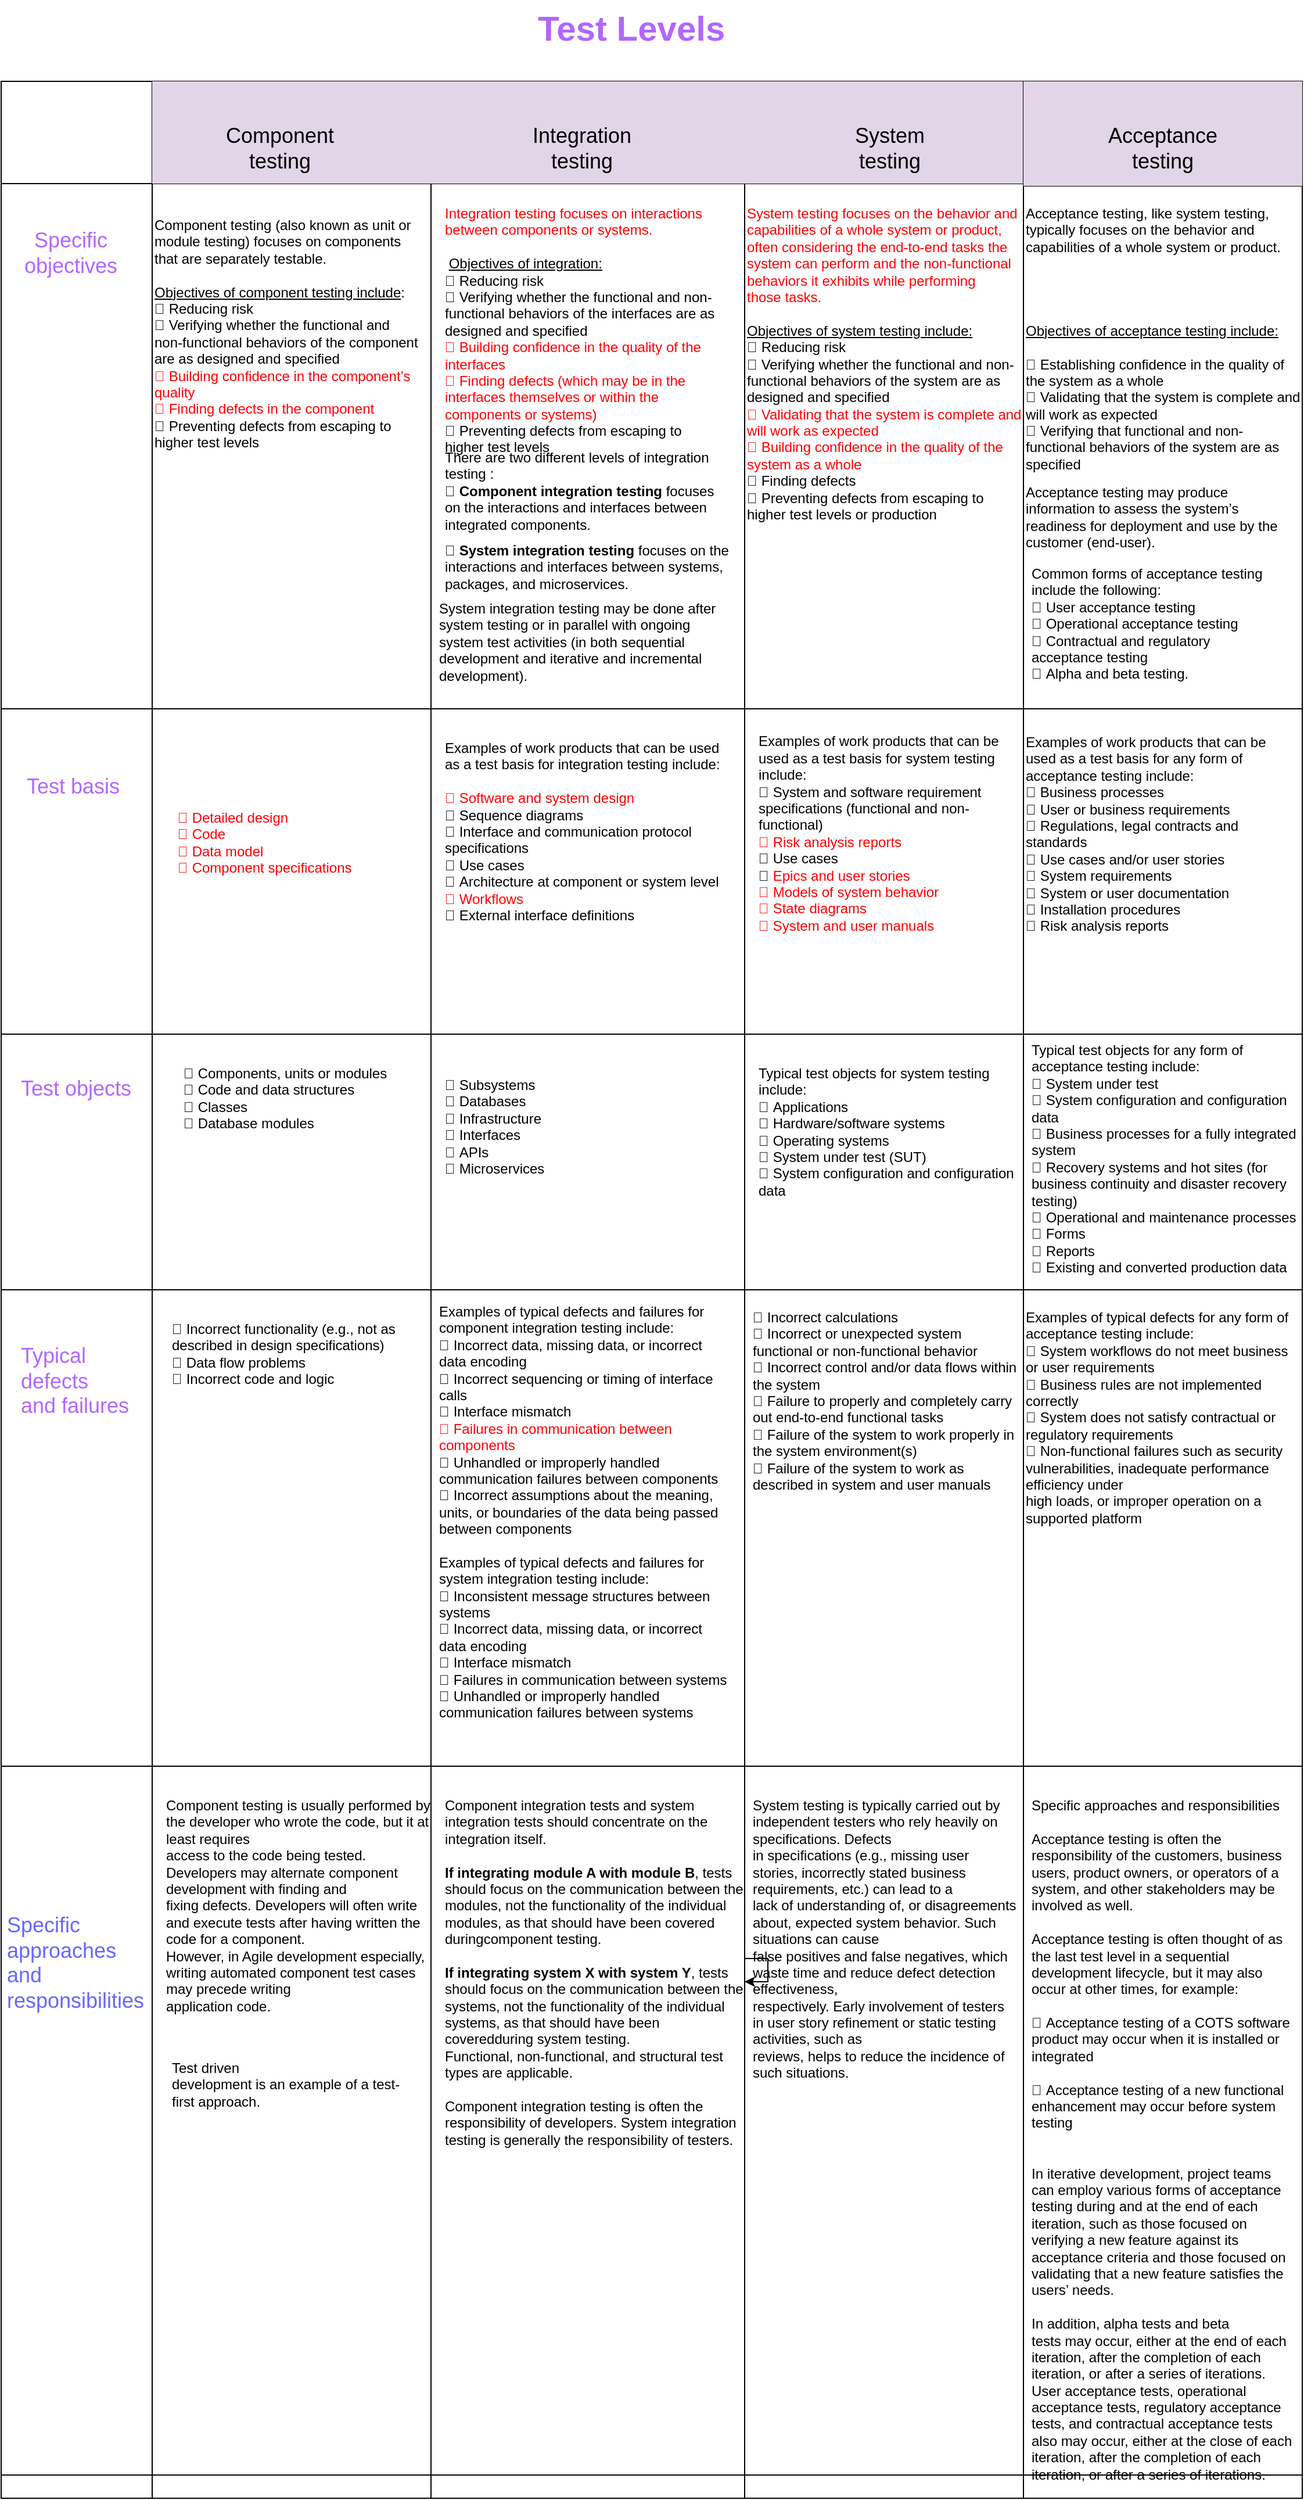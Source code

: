 <mxfile version="14.9.6" type="device" pages="2"><diagram id="35iiJuqLm_Dt63ZstnfK" name="Page-2"><mxGraphModel dx="1704" dy="988" grid="1" gridSize="10" guides="1" tooltips="1" connect="1" arrows="1" fold="1" page="1" pageScale="1" pageWidth="1169" pageHeight="827" math="0" shadow="0"><root><mxCell id="JgYvCXjLMbcqX05QbND9-0"/><mxCell id="JgYvCXjLMbcqX05QbND9-1" parent="JgYvCXjLMbcqX05QbND9-0"/><mxCell id="JgYvCXjLMbcqX05QbND9-89" value="" style="shape=table;startSize=0;container=1;collapsible=0;childLayout=tableLayout;" parent="JgYvCXjLMbcqX05QbND9-1" vertex="1"><mxGeometry x="40" y="120" width="880" height="2080" as="geometry"/></mxCell><mxCell id="JgYvCXjLMbcqX05QbND9-90" value="" style="shape=partialRectangle;collapsible=0;dropTarget=0;pointerEvents=0;fillColor=none;top=0;left=0;bottom=0;right=0;points=[[0,0.5],[1,0.5]];portConstraint=eastwest;" parent="JgYvCXjLMbcqX05QbND9-89" vertex="1"><mxGeometry width="880" height="88" as="geometry"/></mxCell><mxCell id="JgYvCXjLMbcqX05QbND9-91" value="" style="shape=partialRectangle;html=1;whiteSpace=wrap;connectable=0;overflow=hidden;fillColor=none;top=0;left=0;bottom=0;right=0;pointerEvents=1;" parent="JgYvCXjLMbcqX05QbND9-90" vertex="1"><mxGeometry width="130" height="88" as="geometry"/></mxCell><mxCell id="JgYvCXjLMbcqX05QbND9-92" value="" style="shape=partialRectangle;html=1;whiteSpace=wrap;connectable=0;overflow=hidden;fillColor=#e1d5e7;top=0;left=0;bottom=0;right=0;pointerEvents=1;" parent="JgYvCXjLMbcqX05QbND9-90" vertex="1"><mxGeometry x="130" width="240" height="88" as="geometry"/></mxCell><mxCell id="JgYvCXjLMbcqX05QbND9-93" value="" style="shape=partialRectangle;html=1;whiteSpace=wrap;connectable=0;overflow=hidden;fillColor=#e1d5e7;top=0;left=0;bottom=0;right=0;pointerEvents=1;strokeColor=#9673a6;" parent="JgYvCXjLMbcqX05QbND9-90" vertex="1"><mxGeometry x="370" width="270" height="88" as="geometry"/></mxCell><mxCell id="JgYvCXjLMbcqX05QbND9-94" value="" style="shape=partialRectangle;html=1;whiteSpace=wrap;connectable=0;overflow=hidden;fillColor=#e1d5e7;top=0;left=0;bottom=0;right=0;pointerEvents=1;strokeColor=#9673a6;" parent="JgYvCXjLMbcqX05QbND9-90" vertex="1"><mxGeometry x="640" width="240" height="88" as="geometry"/></mxCell><mxCell id="JgYvCXjLMbcqX05QbND9-95" value="" style="shape=partialRectangle;collapsible=0;dropTarget=0;pointerEvents=0;fillColor=none;top=0;left=0;bottom=0;right=0;points=[[0,0.5],[1,0.5]];portConstraint=eastwest;" parent="JgYvCXjLMbcqX05QbND9-89" vertex="1"><mxGeometry y="88" width="880" height="452" as="geometry"/></mxCell><mxCell id="JgYvCXjLMbcqX05QbND9-96" value="" style="shape=partialRectangle;html=1;whiteSpace=wrap;connectable=0;overflow=hidden;fillColor=none;top=0;left=0;bottom=0;right=0;pointerEvents=1;" parent="JgYvCXjLMbcqX05QbND9-95" vertex="1"><mxGeometry width="130" height="452" as="geometry"/></mxCell><mxCell id="JgYvCXjLMbcqX05QbND9-97" value="" style="shape=partialRectangle;html=1;whiteSpace=wrap;connectable=0;overflow=hidden;fillColor=none;top=0;left=0;bottom=0;right=0;pointerEvents=1;" parent="JgYvCXjLMbcqX05QbND9-95" vertex="1"><mxGeometry x="130" width="240" height="452" as="geometry"/></mxCell><mxCell id="JgYvCXjLMbcqX05QbND9-98" value="" style="shape=partialRectangle;html=1;whiteSpace=wrap;connectable=0;overflow=hidden;fillColor=none;top=0;left=0;bottom=0;right=0;pointerEvents=1;" parent="JgYvCXjLMbcqX05QbND9-95" vertex="1"><mxGeometry x="370" width="270" height="452" as="geometry"/></mxCell><mxCell id="JgYvCXjLMbcqX05QbND9-99" value="" style="shape=partialRectangle;html=1;whiteSpace=wrap;connectable=0;overflow=hidden;fillColor=none;top=0;left=0;bottom=0;right=0;pointerEvents=1;" parent="JgYvCXjLMbcqX05QbND9-95" vertex="1"><mxGeometry x="640" width="240" height="452" as="geometry"/></mxCell><mxCell id="JgYvCXjLMbcqX05QbND9-100" value="" style="shape=partialRectangle;collapsible=0;dropTarget=0;pointerEvents=0;fillColor=none;top=0;left=0;bottom=0;right=0;points=[[0,0.5],[1,0.5]];portConstraint=eastwest;" parent="JgYvCXjLMbcqX05QbND9-89" vertex="1"><mxGeometry y="540" width="880" height="280" as="geometry"/></mxCell><mxCell id="JgYvCXjLMbcqX05QbND9-101" value="" style="shape=partialRectangle;html=1;whiteSpace=wrap;connectable=0;overflow=hidden;fillColor=none;top=0;left=0;bottom=0;right=0;pointerEvents=1;" parent="JgYvCXjLMbcqX05QbND9-100" vertex="1"><mxGeometry width="130" height="280" as="geometry"/></mxCell><mxCell id="JgYvCXjLMbcqX05QbND9-102" value="" style="shape=partialRectangle;html=1;whiteSpace=wrap;connectable=0;overflow=hidden;fillColor=none;top=0;left=0;bottom=0;right=0;pointerEvents=1;" parent="JgYvCXjLMbcqX05QbND9-100" vertex="1"><mxGeometry x="130" width="240" height="280" as="geometry"/></mxCell><mxCell id="JgYvCXjLMbcqX05QbND9-103" value="" style="shape=partialRectangle;html=1;whiteSpace=wrap;connectable=0;overflow=hidden;fillColor=none;top=0;left=0;bottom=0;right=0;pointerEvents=1;" parent="JgYvCXjLMbcqX05QbND9-100" vertex="1"><mxGeometry x="370" width="270" height="280" as="geometry"/></mxCell><mxCell id="JgYvCXjLMbcqX05QbND9-104" value="" style="shape=partialRectangle;html=1;whiteSpace=wrap;connectable=0;overflow=hidden;fillColor=none;top=0;left=0;bottom=0;right=0;pointerEvents=1;" parent="JgYvCXjLMbcqX05QbND9-100" vertex="1"><mxGeometry x="640" width="240" height="280" as="geometry"/></mxCell><mxCell id="JgYvCXjLMbcqX05QbND9-105" value="" style="shape=partialRectangle;collapsible=0;dropTarget=0;pointerEvents=0;fillColor=none;top=0;left=0;bottom=0;right=0;points=[[0,0.5],[1,0.5]];portConstraint=eastwest;" parent="JgYvCXjLMbcqX05QbND9-89" vertex="1"><mxGeometry y="820" width="880" height="220" as="geometry"/></mxCell><mxCell id="JgYvCXjLMbcqX05QbND9-106" value="" style="shape=partialRectangle;html=1;whiteSpace=wrap;connectable=0;overflow=hidden;fillColor=none;top=0;left=0;bottom=0;right=0;pointerEvents=1;" parent="JgYvCXjLMbcqX05QbND9-105" vertex="1"><mxGeometry width="130" height="220" as="geometry"/></mxCell><mxCell id="JgYvCXjLMbcqX05QbND9-107" value="" style="shape=partialRectangle;html=1;whiteSpace=wrap;connectable=0;overflow=hidden;fillColor=none;top=0;left=0;bottom=0;right=0;pointerEvents=1;" parent="JgYvCXjLMbcqX05QbND9-105" vertex="1"><mxGeometry x="130" width="240" height="220" as="geometry"/></mxCell><mxCell id="JgYvCXjLMbcqX05QbND9-108" value="" style="shape=partialRectangle;html=1;whiteSpace=wrap;connectable=0;overflow=hidden;fillColor=none;top=0;left=0;bottom=0;right=0;pointerEvents=1;" parent="JgYvCXjLMbcqX05QbND9-105" vertex="1"><mxGeometry x="370" width="270" height="220" as="geometry"/></mxCell><mxCell id="JgYvCXjLMbcqX05QbND9-109" value="" style="shape=partialRectangle;html=1;whiteSpace=wrap;connectable=0;overflow=hidden;fillColor=none;top=0;left=0;bottom=0;right=0;pointerEvents=1;" parent="JgYvCXjLMbcqX05QbND9-105" vertex="1"><mxGeometry x="640" width="240" height="220" as="geometry"/></mxCell><mxCell id="JgYvCXjLMbcqX05QbND9-110" value="" style="shape=partialRectangle;collapsible=0;dropTarget=0;pointerEvents=0;fillColor=none;top=0;left=0;bottom=0;right=0;points=[[0,0.5],[1,0.5]];portConstraint=eastwest;" parent="JgYvCXjLMbcqX05QbND9-89" vertex="1"><mxGeometry y="1040" width="880" height="410" as="geometry"/></mxCell><mxCell id="JgYvCXjLMbcqX05QbND9-111" value="" style="shape=partialRectangle;html=1;whiteSpace=wrap;connectable=0;overflow=hidden;fillColor=none;top=0;left=0;bottom=0;right=0;pointerEvents=1;" parent="JgYvCXjLMbcqX05QbND9-110" vertex="1"><mxGeometry width="130" height="410" as="geometry"/></mxCell><mxCell id="JgYvCXjLMbcqX05QbND9-112" value="" style="shape=partialRectangle;html=1;whiteSpace=wrap;connectable=0;overflow=hidden;fillColor=none;top=0;left=0;bottom=0;right=0;pointerEvents=1;" parent="JgYvCXjLMbcqX05QbND9-110" vertex="1"><mxGeometry x="130" width="240" height="410" as="geometry"/></mxCell><mxCell id="JgYvCXjLMbcqX05QbND9-113" value="" style="shape=partialRectangle;html=1;whiteSpace=wrap;connectable=0;overflow=hidden;fillColor=none;top=0;left=0;bottom=0;right=0;pointerEvents=1;" parent="JgYvCXjLMbcqX05QbND9-110" vertex="1"><mxGeometry x="370" width="270" height="410" as="geometry"/></mxCell><mxCell id="JgYvCXjLMbcqX05QbND9-114" value="" style="shape=partialRectangle;html=1;whiteSpace=wrap;connectable=0;overflow=hidden;fillColor=none;top=0;left=0;bottom=0;right=0;pointerEvents=1;" parent="JgYvCXjLMbcqX05QbND9-110" vertex="1"><mxGeometry x="640" width="240" height="410" as="geometry"/></mxCell><mxCell id="JgYvCXjLMbcqX05QbND9-115" value="" style="shape=partialRectangle;collapsible=0;dropTarget=0;pointerEvents=0;fillColor=none;top=0;left=0;bottom=0;right=0;points=[[0,0.5],[1,0.5]];portConstraint=eastwest;" parent="JgYvCXjLMbcqX05QbND9-89" vertex="1"><mxGeometry y="1450" width="880" height="610" as="geometry"/></mxCell><mxCell id="JgYvCXjLMbcqX05QbND9-116" value="" style="shape=partialRectangle;html=1;whiteSpace=wrap;connectable=0;overflow=hidden;fillColor=none;top=0;left=0;bottom=0;right=0;pointerEvents=1;" parent="JgYvCXjLMbcqX05QbND9-115" vertex="1"><mxGeometry width="130" height="610" as="geometry"/></mxCell><mxCell id="JgYvCXjLMbcqX05QbND9-117" value="" style="shape=partialRectangle;html=1;whiteSpace=wrap;connectable=0;overflow=hidden;fillColor=none;top=0;left=0;bottom=0;right=0;pointerEvents=1;" parent="JgYvCXjLMbcqX05QbND9-115" vertex="1"><mxGeometry x="130" width="240" height="610" as="geometry"/></mxCell><mxCell id="JgYvCXjLMbcqX05QbND9-118" value="" style="shape=partialRectangle;html=1;whiteSpace=wrap;connectable=0;overflow=hidden;fillColor=none;top=0;left=0;bottom=0;right=0;pointerEvents=1;" parent="JgYvCXjLMbcqX05QbND9-115" vertex="1"><mxGeometry x="370" width="270" height="610" as="geometry"/></mxCell><mxCell id="JgYvCXjLMbcqX05QbND9-119" value="" style="shape=partialRectangle;html=1;whiteSpace=wrap;connectable=0;overflow=hidden;fillColor=none;top=0;left=0;bottom=0;right=0;pointerEvents=1;" parent="JgYvCXjLMbcqX05QbND9-115" vertex="1"><mxGeometry x="640" width="240" height="610" as="geometry"/></mxCell><mxCell id="JgYvCXjLMbcqX05QbND9-125" value="" style="shape=partialRectangle;collapsible=0;dropTarget=0;pointerEvents=0;fillColor=none;top=0;left=0;bottom=0;right=0;points=[[0,0.5],[1,0.5]];portConstraint=eastwest;" parent="JgYvCXjLMbcqX05QbND9-89" vertex="1"><mxGeometry y="2060" width="880" height="20" as="geometry"/></mxCell><mxCell id="JgYvCXjLMbcqX05QbND9-126" value="" style="shape=partialRectangle;html=1;whiteSpace=wrap;connectable=0;overflow=hidden;fillColor=none;top=0;left=0;bottom=0;right=0;pointerEvents=1;" parent="JgYvCXjLMbcqX05QbND9-125" vertex="1"><mxGeometry width="130" height="20" as="geometry"/></mxCell><mxCell id="JgYvCXjLMbcqX05QbND9-127" value="" style="shape=partialRectangle;html=1;whiteSpace=wrap;connectable=0;overflow=hidden;fillColor=none;top=0;left=0;bottom=0;right=0;pointerEvents=1;" parent="JgYvCXjLMbcqX05QbND9-125" vertex="1"><mxGeometry x="130" width="240" height="20" as="geometry"/></mxCell><mxCell id="JgYvCXjLMbcqX05QbND9-128" value="" style="shape=partialRectangle;html=1;whiteSpace=wrap;connectable=0;overflow=hidden;fillColor=none;top=0;left=0;bottom=0;right=0;pointerEvents=1;" parent="JgYvCXjLMbcqX05QbND9-125" vertex="1"><mxGeometry x="370" width="270" height="20" as="geometry"/></mxCell><mxCell id="JgYvCXjLMbcqX05QbND9-129" value="" style="shape=partialRectangle;html=1;whiteSpace=wrap;connectable=0;overflow=hidden;fillColor=none;top=0;left=0;bottom=0;right=0;pointerEvents=1;" parent="JgYvCXjLMbcqX05QbND9-125" vertex="1"><mxGeometry x="640" width="240" height="20" as="geometry"/></mxCell><mxCell id="JgYvCXjLMbcqX05QbND9-130" value="Component testing" style="text;whiteSpace=wrap;html=1;align=center;fontSize=18;" parent="JgYvCXjLMbcqX05QbND9-1" vertex="1"><mxGeometry x="215" y="150" width="130" height="30" as="geometry"/></mxCell><mxCell id="JgYvCXjLMbcqX05QbND9-132" value="Specific objectives" style="text;whiteSpace=wrap;html=1;align=center;fontColor=#B266FF;fontSize=18;" parent="JgYvCXjLMbcqX05QbND9-1" vertex="1"><mxGeometry x="40" y="240" width="120" height="30" as="geometry"/></mxCell><mxCell id="JgYvCXjLMbcqX05QbND9-154" value="" style="shape=table;startSize=0;container=1;collapsible=0;childLayout=tableLayout;" parent="JgYvCXjLMbcqX05QbND9-1" vertex="1"><mxGeometry x="920" y="120" width="240" height="2080" as="geometry"/></mxCell><mxCell id="JgYvCXjLMbcqX05QbND9-155" value="" style="shape=partialRectangle;collapsible=0;dropTarget=0;pointerEvents=0;fillColor=none;top=0;left=0;bottom=0;right=0;points=[[0,0.5],[1,0.5]];portConstraint=eastwest;" parent="JgYvCXjLMbcqX05QbND9-154" vertex="1"><mxGeometry width="240" height="90" as="geometry"/></mxCell><mxCell id="JgYvCXjLMbcqX05QbND9-156" value="" style="shape=partialRectangle;html=1;whiteSpace=wrap;connectable=0;overflow=hidden;fillColor=#e1d5e7;top=0;left=0;bottom=0;right=0;pointerEvents=1;strokeColor=#9673a6;" parent="JgYvCXjLMbcqX05QbND9-155" vertex="1"><mxGeometry width="240" height="90" as="geometry"/></mxCell><mxCell id="JgYvCXjLMbcqX05QbND9-157" value="" style="shape=partialRectangle;collapsible=0;dropTarget=0;pointerEvents=0;fillColor=none;top=0;left=0;bottom=0;right=0;points=[[0,0.5],[1,0.5]];portConstraint=eastwest;" parent="JgYvCXjLMbcqX05QbND9-154" vertex="1"><mxGeometry y="90" width="240" height="450" as="geometry"/></mxCell><mxCell id="JgYvCXjLMbcqX05QbND9-158" value="" style="shape=partialRectangle;html=1;whiteSpace=wrap;connectable=0;overflow=hidden;fillColor=none;top=0;left=0;bottom=0;right=0;pointerEvents=1;" parent="JgYvCXjLMbcqX05QbND9-157" vertex="1"><mxGeometry width="240" height="450" as="geometry"/></mxCell><mxCell id="JgYvCXjLMbcqX05QbND9-159" value="" style="shape=partialRectangle;collapsible=0;dropTarget=0;pointerEvents=0;fillColor=none;top=0;left=0;bottom=0;right=0;points=[[0,0.5],[1,0.5]];portConstraint=eastwest;" parent="JgYvCXjLMbcqX05QbND9-154" vertex="1"><mxGeometry y="540" width="240" height="280" as="geometry"/></mxCell><mxCell id="JgYvCXjLMbcqX05QbND9-160" value="" style="shape=partialRectangle;html=1;whiteSpace=wrap;connectable=0;overflow=hidden;fillColor=none;top=0;left=0;bottom=0;right=0;pointerEvents=1;" parent="JgYvCXjLMbcqX05QbND9-159" vertex="1"><mxGeometry width="240" height="280" as="geometry"/></mxCell><mxCell id="JgYvCXjLMbcqX05QbND9-161" value="" style="shape=partialRectangle;collapsible=0;dropTarget=0;pointerEvents=0;fillColor=none;top=0;left=0;bottom=0;right=0;points=[[0,0.5],[1,0.5]];portConstraint=eastwest;" parent="JgYvCXjLMbcqX05QbND9-154" vertex="1"><mxGeometry y="820" width="240" height="220" as="geometry"/></mxCell><mxCell id="JgYvCXjLMbcqX05QbND9-162" value="" style="shape=partialRectangle;html=1;whiteSpace=wrap;connectable=0;overflow=hidden;fillColor=none;top=0;left=0;bottom=0;right=0;pointerEvents=1;" parent="JgYvCXjLMbcqX05QbND9-161" vertex="1"><mxGeometry width="240" height="220" as="geometry"/></mxCell><mxCell id="JgYvCXjLMbcqX05QbND9-163" value="" style="shape=partialRectangle;collapsible=0;dropTarget=0;pointerEvents=0;fillColor=none;top=0;left=0;bottom=0;right=0;points=[[0,0.5],[1,0.5]];portConstraint=eastwest;" parent="JgYvCXjLMbcqX05QbND9-154" vertex="1"><mxGeometry y="1040" width="240" height="410" as="geometry"/></mxCell><mxCell id="JgYvCXjLMbcqX05QbND9-164" value="" style="shape=partialRectangle;html=1;whiteSpace=wrap;connectable=0;overflow=hidden;fillColor=none;top=0;left=0;bottom=0;right=0;pointerEvents=1;" parent="JgYvCXjLMbcqX05QbND9-163" vertex="1"><mxGeometry width="240" height="410" as="geometry"/></mxCell><mxCell id="JgYvCXjLMbcqX05QbND9-165" value="" style="shape=partialRectangle;collapsible=0;dropTarget=0;pointerEvents=0;fillColor=none;top=0;left=0;bottom=0;right=0;points=[[0,0.5],[1,0.5]];portConstraint=eastwest;" parent="JgYvCXjLMbcqX05QbND9-154" vertex="1"><mxGeometry y="1450" width="240" height="610" as="geometry"/></mxCell><mxCell id="JgYvCXjLMbcqX05QbND9-166" value="" style="shape=partialRectangle;html=1;whiteSpace=wrap;connectable=0;overflow=hidden;fillColor=none;top=0;left=0;bottom=0;right=0;pointerEvents=1;" parent="JgYvCXjLMbcqX05QbND9-165" vertex="1"><mxGeometry width="240" height="610" as="geometry"/></mxCell><mxCell id="JgYvCXjLMbcqX05QbND9-167" value="" style="shape=partialRectangle;collapsible=0;dropTarget=0;pointerEvents=0;fillColor=none;top=0;left=0;bottom=0;right=0;points=[[0,0.5],[1,0.5]];portConstraint=eastwest;" parent="JgYvCXjLMbcqX05QbND9-154" vertex="1"><mxGeometry y="2060" width="240" height="20" as="geometry"/></mxCell><mxCell id="JgYvCXjLMbcqX05QbND9-168" value="" style="shape=partialRectangle;html=1;whiteSpace=wrap;connectable=0;overflow=hidden;fillColor=none;top=0;left=0;bottom=0;right=0;pointerEvents=1;" parent="JgYvCXjLMbcqX05QbND9-167" vertex="1"><mxGeometry width="240" height="20" as="geometry"/></mxCell><mxCell id="JgYvCXjLMbcqX05QbND9-171" value="&lt;font style=&quot;font-size: 18px&quot;&gt;Integration testing&lt;/font&gt;" style="text;whiteSpace=wrap;html=1;align=center;" parent="JgYvCXjLMbcqX05QbND9-1" vertex="1"><mxGeometry x="480" y="150" width="120" height="30" as="geometry"/></mxCell><mxCell id="JgYvCXjLMbcqX05QbND9-172" value="&lt;font style=&quot;font-size: 18px&quot;&gt;System testing&lt;/font&gt;" style="text;whiteSpace=wrap;html=1;align=center;" parent="JgYvCXjLMbcqX05QbND9-1" vertex="1"><mxGeometry x="755" y="150" width="100" height="30" as="geometry"/></mxCell><mxCell id="JgYvCXjLMbcqX05QbND9-173" value="&lt;font style=&quot;font-size: 18px&quot;&gt;Acceptance testing&lt;/font&gt;" style="text;whiteSpace=wrap;html=1;align=center;" parent="JgYvCXjLMbcqX05QbND9-1" vertex="1"><mxGeometry x="975" y="150" width="130" height="30" as="geometry"/></mxCell><mxCell id="JgYvCXjLMbcqX05QbND9-174" value="Component testing (also known as unit or module testing) focuses on components that are separately testable. &lt;br&gt;&lt;br&gt;&lt;u&gt;Objectives of component testing include&lt;/u&gt;:&lt;br&gt; Reducing risk&lt;br&gt; Verifying whether the functional and non-functional behaviors of the component are as designed and specified&lt;br&gt;&lt;font color=&quot;#ff0000&quot;&gt; Building confidence in the component’s quality&lt;/font&gt;&lt;br&gt;&lt;font color=&quot;#ff0000&quot;&gt; Finding defects in the component&lt;/font&gt;&lt;br&gt; Preventing defects from escaping to higher test levels" style="text;whiteSpace=wrap;html=1;" parent="JgYvCXjLMbcqX05QbND9-1" vertex="1"><mxGeometry x="170" y="230" width="230" height="220" as="geometry"/></mxCell><mxCell id="JgYvCXjLMbcqX05QbND9-175" value="&lt;font style=&quot;font-size: 18px&quot;&gt;Test basis&lt;/font&gt;" style="text;whiteSpace=wrap;html=1;fontSize=17;fontColor=#B266FF;" parent="JgYvCXjLMbcqX05QbND9-1" vertex="1"><mxGeometry x="60" y="710" width="90" height="30" as="geometry"/></mxCell><mxCell id="JgYvCXjLMbcqX05QbND9-176" value=" Detailed design&lt;br&gt; Code&lt;br&gt; Data model&lt;br&gt; Component specifications" style="text;whiteSpace=wrap;html=1;fontColor=#FF0000;" parent="JgYvCXjLMbcqX05QbND9-1" vertex="1"><mxGeometry x="190" y="740" width="180" height="70" as="geometry"/></mxCell><mxCell id="JgYvCXjLMbcqX05QbND9-177" value="&lt;font style=&quot;font-size: 18px&quot; color=&quot;#b266ff&quot;&gt;Test objects&lt;/font&gt;" style="text;whiteSpace=wrap;html=1;" parent="JgYvCXjLMbcqX05QbND9-1" vertex="1"><mxGeometry x="55" y="970" width="105" height="50" as="geometry"/></mxCell><mxCell id="JgYvCXjLMbcqX05QbND9-178" value=" Components, units or modules&#13;&#10; Code and data structures&#13;&#10; Classes&#13;&#10; Database modules" style="text;whiteSpace=wrap;html=1;" parent="JgYvCXjLMbcqX05QbND9-1" vertex="1"><mxGeometry x="195" y="960" width="200" height="70" as="geometry"/></mxCell><mxCell id="JgYvCXjLMbcqX05QbND9-179" value="&lt;font style=&quot;font-size: 18px&quot; color=&quot;#b266ff&quot;&gt;Typical defects &lt;br&gt;and failures&lt;/font&gt;" style="text;whiteSpace=wrap;html=1;" parent="JgYvCXjLMbcqX05QbND9-1" vertex="1"><mxGeometry x="55" y="1200" width="105" height="30" as="geometry"/></mxCell><mxCell id="JgYvCXjLMbcqX05QbND9-180" value=" Incorrect functionality (e.g., not as described in design specifications)&#13;&#10; Data flow problems&#13;&#10; Incorrect code and logic" style="text;whiteSpace=wrap;html=1;" parent="JgYvCXjLMbcqX05QbND9-1" vertex="1"><mxGeometry x="185" y="1180" width="200" height="45" as="geometry"/></mxCell><mxCell id="0f5Fs_QB0o6v1_99gbHy-0" value="&lt;font style=&quot;font-size: 18px&quot;&gt;Specific approaches and responsibilities&lt;/font&gt;" style="text;whiteSpace=wrap;html=1;fontColor=#6666FF;" parent="JgYvCXjLMbcqX05QbND9-1" vertex="1"><mxGeometry x="42.5" y="1690" width="130" height="100" as="geometry"/></mxCell><mxCell id="0f5Fs_QB0o6v1_99gbHy-1" value="Component testing is usually performed by the developer who wrote the code, but it at least requires&#13;&#10;access to the code being tested. Developers may alternate component development with finding and&#13;&#10;fixing defects. Developers will often write and execute tests after having written the code for a component.&#13;&#10;However, in Agile development especially, writing automated component test cases may precede writing&#13;&#10;application code." style="text;whiteSpace=wrap;html=1;" parent="JgYvCXjLMbcqX05QbND9-1" vertex="1"><mxGeometry x="180" y="1590" width="230" height="240" as="geometry"/></mxCell><mxCell id="0f5Fs_QB0o6v1_99gbHy-2" value="Test driven&#13;&#10;development is an example of a test-first approach." style="text;whiteSpace=wrap;html=1;" parent="JgYvCXjLMbcqX05QbND9-1" vertex="1"><mxGeometry x="185" y="1815.5" width="200" height="140" as="geometry"/></mxCell><mxCell id="l6rad1NMGL6j6GS5L0l8-0" value="&lt;font color=&quot;#ff0000&quot;&gt;Integration testing focuses on interactions between components or systems.&lt;br&gt;&lt;/font&gt;&lt;br&gt;&amp;nbsp;&lt;u&gt;Objectives of integration:&lt;/u&gt;&lt;br&gt; Reducing risk&lt;br&gt; Verifying whether the functional and non-functional behaviors of the interfaces are as designed and specified&lt;br&gt;&lt;font color=&quot;#ff0000&quot;&gt; Building confidence in the quality of the interfaces&lt;/font&gt;&lt;br&gt;&lt;font color=&quot;#ff0000&quot;&gt; Finding defects (which may be in the interfaces themselves or within the components or systems)&lt;/font&gt;&lt;br&gt; Preventing defects from escaping to higher test levels" style="text;whiteSpace=wrap;html=1;" vertex="1" parent="JgYvCXjLMbcqX05QbND9-1"><mxGeometry x="420" y="220" width="240" height="230" as="geometry"/></mxCell><mxCell id="l6rad1NMGL6j6GS5L0l8-3" value="There are two different levels of integration testing :&lt;br&gt; &lt;b&gt;Component integration testing&lt;/b&gt; focuses on the interactions and interfaces between integrated components." style="text;whiteSpace=wrap;html=1;" vertex="1" parent="JgYvCXjLMbcqX05QbND9-1"><mxGeometry x="420" y="430" width="240" height="220" as="geometry"/></mxCell><mxCell id="l6rad1NMGL6j6GS5L0l8-4" value=" &lt;b&gt;System integration testing&lt;/b&gt; focuses on the interactions and interfaces between systems,&lt;br&gt;packages, and microservices." style="text;whiteSpace=wrap;html=1;" vertex="1" parent="JgYvCXjLMbcqX05QbND9-1"><mxGeometry x="420" y="510" width="250" height="56.5" as="geometry"/></mxCell><mxCell id="l6rad1NMGL6j6GS5L0l8-10" value="System integration testing may be done after system testing or in parallel with ongoing system test activities (in both sequential development and iterative and incremental development)." style="text;whiteSpace=wrap;html=1;" vertex="1" parent="JgYvCXjLMbcqX05QbND9-1"><mxGeometry x="415" y="560" width="250" height="60" as="geometry"/></mxCell><mxCell id="l6rad1NMGL6j6GS5L0l8-12" value="Examples of work products that can be used as a test basis for integration testing include:&lt;br&gt;&lt;br&gt;&lt;font color=&quot;#ff0000&quot;&gt; Software and system design&lt;/font&gt;&lt;br&gt; Sequence diagrams&lt;br&gt; Interface and communication protocol specifications&lt;br&gt; Use cases&lt;br&gt; Architecture at component or system level&lt;br&gt;&lt;font color=&quot;#ff0000&quot;&gt; Workflows&lt;/font&gt;&lt;br&gt; External interface definitions" style="text;whiteSpace=wrap;html=1;" vertex="1" parent="JgYvCXjLMbcqX05QbND9-1"><mxGeometry x="420" y="680" width="250" height="150" as="geometry"/></mxCell><mxCell id="l6rad1NMGL6j6GS5L0l8-14" value=" Subsystems&#13;&#10; Databases&#13;&#10; Infrastructure&#13;&#10; Interfaces&#13;&#10; APIs&#13;&#10; Microservices" style="text;whiteSpace=wrap;html=1;" vertex="1" parent="JgYvCXjLMbcqX05QbND9-1"><mxGeometry x="420" y="970" width="110" height="100" as="geometry"/></mxCell><mxCell id="l6rad1NMGL6j6GS5L0l8-16" value="Examples of typical defects and failures for component integration testing include:&lt;br&gt; Incorrect data, missing data, or incorrect data encoding&lt;br&gt; Incorrect sequencing or timing of interface calls&lt;br&gt; Interface mismatch&lt;br&gt;&lt;font color=&quot;#ff0000&quot;&gt; Failures in communication between components&lt;/font&gt;&lt;br&gt; Unhandled or improperly handled communication failures between components&lt;br&gt; Incorrect assumptions about the meaning, units, or boundaries of the data being passed between components&lt;br&gt;&lt;br&gt;Examples of typical defects and failures for system integration testing include:&lt;br&gt; Inconsistent message structures between systems&lt;br&gt; Incorrect data, missing data, or incorrect data encoding&lt;br&gt; Interface mismatch&lt;br&gt; Failures in communication between systems&lt;br&gt; Unhandled or improperly handled communication failures between systems" style="text;whiteSpace=wrap;html=1;" vertex="1" parent="JgYvCXjLMbcqX05QbND9-1"><mxGeometry x="415" y="1165" width="250" height="360" as="geometry"/></mxCell><mxCell id="l6rad1NMGL6j6GS5L0l8-17" value="Component integration tests and system integration tests should concentrate on the integration itself. &lt;br&gt;&lt;br&gt;&lt;b&gt;If integrating module A with module B&lt;/b&gt;, tests should focus on the communication between the modules, not the functionality of the individual modules, as that should have been covered duringcomponent testing. &lt;br&gt;&lt;br&gt;&lt;b&gt;If integrating system X with system Y&lt;/b&gt;, tests should focus on the communication between the systems, not the functionality of the individual systems, as that should have been coveredduring system testing. &lt;br&gt;Functional, non-functional, and structural test types are applicable.&lt;br&gt;&lt;br&gt;Component integration testing is often the responsibility of developers. System integration testing is generally the responsibility of testers." style="text;whiteSpace=wrap;html=1;" vertex="1" parent="JgYvCXjLMbcqX05QbND9-1"><mxGeometry x="420" y="1590" width="260" height="311" as="geometry"/></mxCell><mxCell id="l6rad1NMGL6j6GS5L0l8-24" value="&lt;font color=&quot;#ff0000&quot;&gt;System testing focuses on the behavior and capabilities of a whole system or product, often considering the end-to-end tasks the system can perform and the non-functional behaviors it exhibits while performing&lt;br&gt;those tasks.&lt;br&gt;&lt;/font&gt; &lt;br&gt;&lt;u&gt;Objectives of system testing include:&lt;/u&gt;&lt;br&gt; Reducing risk&lt;br&gt; Verifying whether the functional and non-functional behaviors of the system are as designed and specified&lt;br&gt;&lt;font color=&quot;#ff0000&quot;&gt; Validating that the system is complete and will work as expected&lt;/font&gt;&lt;br&gt;&lt;font color=&quot;#ff0000&quot;&gt; Building confidence in the quality of the system as a whole&lt;/font&gt;&lt;br&gt; Finding defects&lt;br&gt; Preventing defects from escaping to higher test levels or production" style="text;whiteSpace=wrap;html=1;" vertex="1" parent="JgYvCXjLMbcqX05QbND9-1"><mxGeometry x="680" y="220" width="240" height="290" as="geometry"/></mxCell><mxCell id="l6rad1NMGL6j6GS5L0l8-25" value="&lt;br&gt;Examples of work products that can be used as a test basis for system testing include:&lt;br&gt; System and software requirement specifications (functional and non-functional)&lt;br&gt;&lt;font color=&quot;#ff0000&quot;&gt; Risk analysis reports&lt;/font&gt;&lt;br&gt; Use cases&lt;br&gt; &lt;font color=&quot;#ff0000&quot;&gt;Epics and user stories&lt;/font&gt;&lt;br&gt;&lt;font color=&quot;#ff0000&quot;&gt; Models of system behavior&lt;br&gt; State diagrams&lt;br&gt; System and user manuals&lt;/font&gt;" style="text;whiteSpace=wrap;html=1;fontColor=#000000;" vertex="1" parent="JgYvCXjLMbcqX05QbND9-1"><mxGeometry x="690" y="660" width="220" height="210" as="geometry"/></mxCell><mxCell id="l6rad1NMGL6j6GS5L0l8-26" value="Typical test objects for system testing include:&#13;&#10; Applications&#13;&#10; Hardware/software systems&#13;&#10; Operating systems&#13;&#10; System under test (SUT)&#13;&#10; System configuration and configuration data" style="text;whiteSpace=wrap;html=1;fontColor=#000000;" vertex="1" parent="JgYvCXjLMbcqX05QbND9-1"><mxGeometry x="690" y="960" width="230" height="100" as="geometry"/></mxCell><mxCell id="l6rad1NMGL6j6GS5L0l8-27" value=" Incorrect calculations&#13;&#10; Incorrect or unexpected system functional or non-functional behavior&#13;&#10; Incorrect control and/or data flows within the system&#13;&#10; Failure to properly and completely carry out end-to-end functional tasks&#13;&#10; Failure of the system to work properly in the system environment(s)&#13;&#10; Failure of the system to work as described in system and user manuals" style="text;whiteSpace=wrap;html=1;fontColor=#000000;" vertex="1" parent="JgYvCXjLMbcqX05QbND9-1"><mxGeometry x="685" y="1170" width="230" height="160" as="geometry"/></mxCell><mxCell id="l6rad1NMGL6j6GS5L0l8-28" value="System testing is typically carried out by independent testers who rely heavily on specifications. Defects&#10;in specifications (e.g., missing user stories, incorrectly stated business requirements, etc.) can lead to a&#10;lack of understanding of, or disagreements about, expected system behavior. Such situations can cause&#10;false positives and false negatives, which waste time and reduce defect detection effectiveness,&#10;respectively. Early involvement of testers in user story refinement or static testing activities, such as&#10;reviews, helps to reduce the incidence of such situations." style="text;whiteSpace=wrap;html=1;fontColor=#000000;align=left;" vertex="1" parent="JgYvCXjLMbcqX05QbND9-1"><mxGeometry x="685" y="1590" width="230" height="160" as="geometry"/></mxCell><mxCell id="NkoCiNo26xWiU6W0vZo2-0" value="Acceptance testing, like system testing, typically focuses on the behavior and capabilities of a whole system or product. &lt;br&gt;&lt;br&gt;&lt;u&gt;&lt;br&gt;&lt;br&gt;&lt;br&gt;Objectives of acceptance testing include:&lt;br&gt;&lt;/u&gt;&lt;br&gt; Establishing confidence in the quality of the system as a whole&lt;br&gt; Validating that the system is complete and will work as expected&lt;br&gt; Verifying that functional and non-functional behaviors of the system are as specified" style="text;whiteSpace=wrap;html=1;fontColor=#000000;" vertex="1" parent="JgYvCXjLMbcqX05QbND9-1"><mxGeometry x="920" y="220" width="240" height="150" as="geometry"/></mxCell><mxCell id="NkoCiNo26xWiU6W0vZo2-1" value="Acceptance testing may produce information to assess the system’s readiness for deployment and use by the customer (end-user)." style="text;whiteSpace=wrap;html=1;" vertex="1" parent="JgYvCXjLMbcqX05QbND9-1"><mxGeometry x="920" y="460" width="230" height="60" as="geometry"/></mxCell><mxCell id="NkoCiNo26xWiU6W0vZo2-2" value="Examples of work products that can be used as a test basis for any form of acceptance testing include:&#13;&#10; Business processes&#13;&#10; User or business requirements&#13;&#10; Regulations, legal contracts and standards&#13;&#10; Use cases and/or user stories&#13;&#10; System requirements&#13;&#10; System or user documentation&#13;&#10; Installation procedures&#13;&#10; Risk analysis reports" style="text;whiteSpace=wrap;html=1;fontColor=#000000;" vertex="1" parent="JgYvCXjLMbcqX05QbND9-1"><mxGeometry x="920" y="675" width="230" height="160" as="geometry"/></mxCell><mxCell id="NkoCiNo26xWiU6W0vZo2-3" value="Typical test objects for any form of acceptance testing include:&#13;&#10; System under test&#13;&#10; System configuration and configuration data&#13;&#10; Business processes for a fully integrated system&#13;&#10; Recovery systems and hot sites (for business continuity and disaster recovery testing)&#13;&#10; Operational and maintenance processes&#13;&#10; Forms&#13;&#10; Reports&#13;&#10; Existing and converted production data" style="text;whiteSpace=wrap;html=1;fontColor=#000000;" vertex="1" parent="JgYvCXjLMbcqX05QbND9-1"><mxGeometry x="925" y="940" width="230" height="200" as="geometry"/></mxCell><mxCell id="NkoCiNo26xWiU6W0vZo2-4" value="Examples of typical defects for any form of acceptance testing include:&#13;&#10; System workflows do not meet business or user requirements&#13;&#10; Business rules are not implemented correctly&#13;&#10; System does not satisfy contractual or regulatory requirements&#13;&#10; Non-functional failures such as security vulnerabilities, inadequate performance efficiency under&#13;&#10;high loads, or improper operation on a supported platform" style="text;whiteSpace=wrap;html=1;fontColor=#000000;" vertex="1" parent="JgYvCXjLMbcqX05QbND9-1"><mxGeometry x="920" y="1170" width="240" height="110" as="geometry"/></mxCell><mxCell id="NkoCiNo26xWiU6W0vZo2-6" value="Specific approaches and responsibilities&lt;br&gt;&lt;br&gt;Acceptance testing is often the responsibility of the customers, business users, product owners, or operators of a system, and other stakeholders may be involved as well.&lt;br&gt;&lt;br&gt;Acceptance testing is often thought of as the last test level in a sequential development lifecycle, but it may also occur at other times, for example:&lt;br&gt;&lt;br&gt; Acceptance testing of a COTS software product may occur when it is installed or integrated&lt;br&gt;&lt;br&gt; Acceptance testing of a new functional enhancement may occur before system testing&lt;br&gt;&lt;br&gt;&lt;br&gt;In iterative development, project teams can employ various forms of acceptance testing during and at the end of each iteration, such as those focused on verifying a new feature against its acceptance criteria and those focused on validating that a new feature satisfies the users’ needs. &lt;br&gt;&lt;br&gt;In addition, alpha tests and beta&lt;br&gt;tests may occur, either at the end of each iteration, after the completion of each iteration, or after a series of iterations. User acceptance tests, operational acceptance tests, regulatory acceptance tests, and contractual acceptance tests also may occur, either at the close of each iteration, after the completion of each iteration, or after a series of iterations." style="text;whiteSpace=wrap;html=1;fontColor=#000000;" vertex="1" parent="JgYvCXjLMbcqX05QbND9-1"><mxGeometry x="925" y="1590" width="230" height="591" as="geometry"/></mxCell><mxCell id="NkoCiNo26xWiU6W0vZo2-8" value="Common forms of acceptance testing include the following:&#13;&#10; User acceptance testing&#13;&#10; Operational acceptance testing&#13;&#10; Contractual and regulatory acceptance testing&#13;&#10; Alpha and beta testing." style="text;whiteSpace=wrap;html=1;fontColor=#000000;" vertex="1" parent="JgYvCXjLMbcqX05QbND9-1"><mxGeometry x="925" y="530" width="210" height="90" as="geometry"/></mxCell><mxCell id="NkoCiNo26xWiU6W0vZo2-9" style="edgeStyle=orthogonalEdgeStyle;rounded=0;orthogonalLoop=1;jettySize=auto;html=1;fontSize=18;fontColor=#B266FF;" edge="1" parent="JgYvCXjLMbcqX05QbND9-1" source="l6rad1NMGL6j6GS5L0l8-17" target="l6rad1NMGL6j6GS5L0l8-17"><mxGeometry relative="1" as="geometry"/></mxCell><mxCell id="NkoCiNo26xWiU6W0vZo2-10" value="&lt;font style=&quot;font-size: 30px&quot;&gt;&lt;b&gt;Test Levels&lt;/b&gt;&lt;/font&gt;" style="text;whiteSpace=wrap;html=1;fontSize=18;fontColor=#B266FF;" vertex="1" parent="JgYvCXjLMbcqX05QbND9-1"><mxGeometry x="500" y="50" width="210" height="40" as="geometry"/></mxCell></root></mxGraphModel></diagram><diagram id="l3_ErQGFRuAnN-_2HCEc" name="Page-3"><mxGraphModel dx="852" dy="494" grid="1" gridSize="10" guides="1" tooltips="1" connect="1" arrows="1" fold="1" page="1" pageScale="1" pageWidth="1169" pageHeight="827" math="0" shadow="0"><root><mxCell id="TbWUvNzgfyVQB4z4B5ao-0"/><mxCell id="TbWUvNzgfyVQB4z4B5ao-1" parent="TbWUvNzgfyVQB4z4B5ao-0"/></root></mxGraphModel></diagram></mxfile>